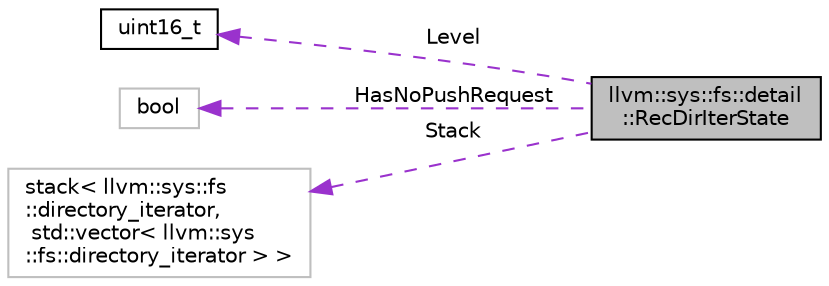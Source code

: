 digraph "llvm::sys::fs::detail::RecDirIterState"
{
 // LATEX_PDF_SIZE
  bgcolor="transparent";
  edge [fontname="Helvetica",fontsize="10",labelfontname="Helvetica",labelfontsize="10"];
  node [fontname="Helvetica",fontsize="10",shape=record];
  rankdir="LR";
  Node1 [label="llvm::sys::fs::detail\l::RecDirIterState",height=0.2,width=0.4,color="black", fillcolor="grey75", style="filled", fontcolor="black",tooltip="Keeps state for the recursive_directory_iterator."];
  Node2 -> Node1 [dir="back",color="darkorchid3",fontsize="10",style="dashed",label=" Level" ,fontname="Helvetica"];
  Node2 [label="uint16_t",height=0.2,width=0.4,color="black",URL="$classuint16__t.html",tooltip=" "];
  Node3 -> Node1 [dir="back",color="darkorchid3",fontsize="10",style="dashed",label=" HasNoPushRequest" ,fontname="Helvetica"];
  Node3 [label="bool",height=0.2,width=0.4,color="grey75",tooltip=" "];
  Node4 -> Node1 [dir="back",color="darkorchid3",fontsize="10",style="dashed",label=" Stack" ,fontname="Helvetica"];
  Node4 [label="stack\< llvm::sys::fs\l::directory_iterator,\l std::vector\< llvm::sys\l::fs::directory_iterator \> \>",height=0.2,width=0.4,color="grey75",tooltip=" "];
}
